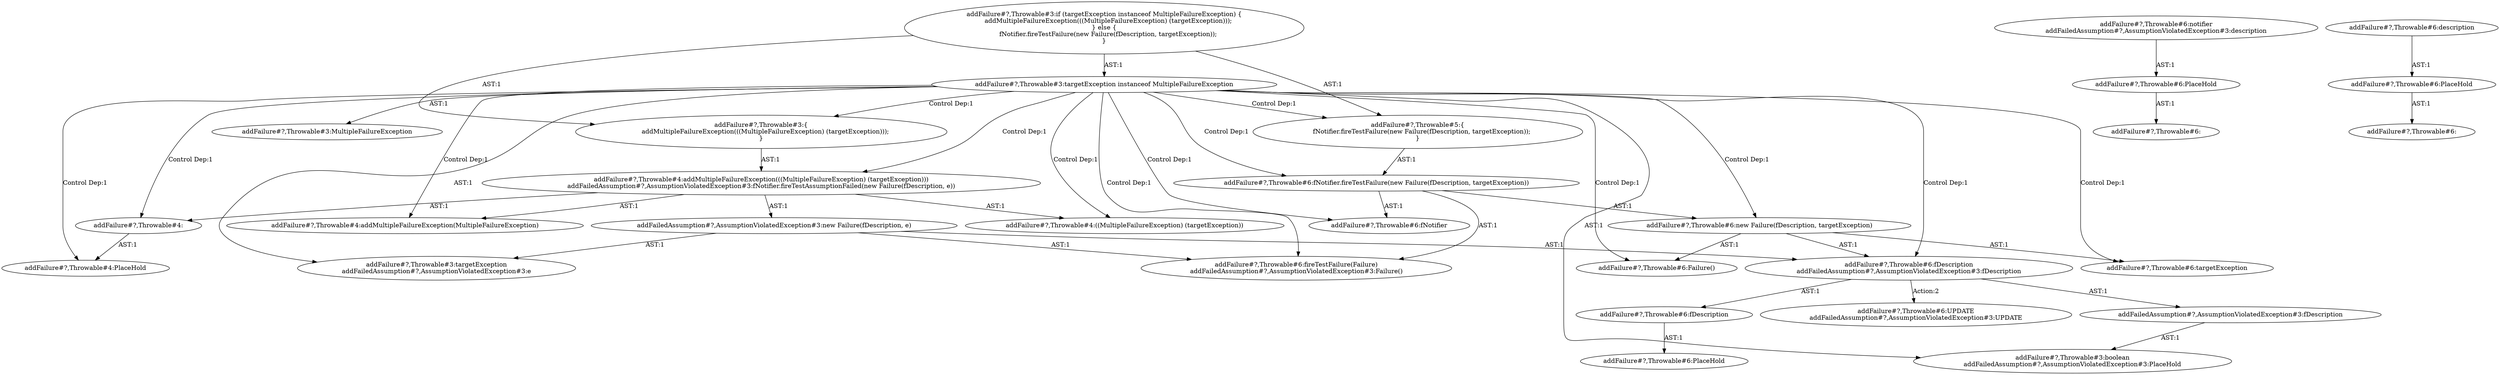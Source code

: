 digraph "Pattern" {
0 [label="addFailure#?,Throwable#6:UPDATE
addFailedAssumption#?,AssumptionViolatedException#3:UPDATE" shape=ellipse]
1 [label="addFailure#?,Throwable#6:fDescription
addFailedAssumption#?,AssumptionViolatedException#3:fDescription" shape=ellipse]
2 [label="addFailure#?,Throwable#3:targetException instanceof MultipleFailureException" shape=ellipse]
3 [label="addFailure#?,Throwable#3:if (targetException instanceof MultipleFailureException) \{
    addMultipleFailureException(((MultipleFailureException) (targetException)));
\} else \{
    fNotifier.fireTestFailure(new Failure(fDescription, targetException));
\}" shape=ellipse]
4 [label="addFailure#?,Throwable#3:boolean
addFailedAssumption#?,AssumptionViolatedException#3:PlaceHold" shape=ellipse]
5 [label="addFailure#?,Throwable#3:targetException
addFailedAssumption#?,AssumptionViolatedException#3:e" shape=ellipse]
6 [label="addFailure#?,Throwable#3:MultipleFailureException" shape=ellipse]
7 [label="addFailure#?,Throwable#3:\{
    addMultipleFailureException(((MultipleFailureException) (targetException)));
\}" shape=ellipse]
8 [label="addFailure#?,Throwable#4:addMultipleFailureException(((MultipleFailureException) (targetException)))
addFailedAssumption#?,AssumptionViolatedException#3:fNotifier.fireTestAssumptionFailed(new Failure(fDescription, e))" shape=ellipse]
9 [label="addFailure#?,Throwable#4:addMultipleFailureException(MultipleFailureException)" shape=ellipse]
10 [label="addFailure#?,Throwable#4:" shape=ellipse]
11 [label="addFailure#?,Throwable#4:PlaceHold" shape=ellipse]
12 [label="addFailure#?,Throwable#4:((MultipleFailureException) (targetException))" shape=ellipse]
13 [label="addFailure#?,Throwable#5:\{
    fNotifier.fireTestFailure(new Failure(fDescription, targetException));
\}" shape=ellipse]
14 [label="addFailure#?,Throwable#6:fNotifier.fireTestFailure(new Failure(fDescription, targetException))" shape=ellipse]
15 [label="addFailure#?,Throwable#6:fireTestFailure(Failure)
addFailedAssumption#?,AssumptionViolatedException#3:Failure()" shape=ellipse]
16 [label="addFailure#?,Throwable#6:fNotifier" shape=ellipse]
17 [label="addFailure#?,Throwable#6:new Failure(fDescription, targetException)" shape=ellipse]
18 [label="addFailure#?,Throwable#6:Failure()" shape=ellipse]
19 [label="addFailure#?,Throwable#6:targetException" shape=ellipse]
20 [label="addFailure#?,Throwable#6:notifier
addFailedAssumption#?,AssumptionViolatedException#3:description" shape=ellipse]
21 [label="addFailure#?,Throwable#6:PlaceHold" shape=ellipse]
22 [label="addFailure#?,Throwable#6:" shape=ellipse]
23 [label="addFailure#?,Throwable#6:description" shape=ellipse]
24 [label="addFailure#?,Throwable#6:PlaceHold" shape=ellipse]
25 [label="addFailure#?,Throwable#6:" shape=ellipse]
26 [label="addFailure#?,Throwable#6:fDescription" shape=ellipse]
27 [label="addFailure#?,Throwable#6:PlaceHold" shape=ellipse]
28 [label="addFailedAssumption#?,AssumptionViolatedException#3:fDescription" shape=ellipse]
29 [label="addFailedAssumption#?,AssumptionViolatedException#3:new Failure(fDescription, e)" shape=ellipse]
1 -> 0 [label="Action:2"];
1 -> 26 [label="AST:1"];
1 -> 28 [label="AST:1"];
2 -> 1 [label="Control Dep:1"];
2 -> 4 [label="AST:1"];
2 -> 5 [label="AST:1"];
2 -> 6 [label="AST:1"];
2 -> 7 [label="Control Dep:1"];
2 -> 8 [label="Control Dep:1"];
2 -> 9 [label="Control Dep:1"];
2 -> 10 [label="Control Dep:1"];
2 -> 11 [label="Control Dep:1"];
2 -> 12 [label="Control Dep:1"];
2 -> 13 [label="Control Dep:1"];
2 -> 14 [label="Control Dep:1"];
2 -> 15 [label="Control Dep:1"];
2 -> 16 [label="Control Dep:1"];
2 -> 17 [label="Control Dep:1"];
2 -> 18 [label="Control Dep:1"];
2 -> 19 [label="Control Dep:1"];
3 -> 2 [label="AST:1"];
3 -> 7 [label="AST:1"];
3 -> 13 [label="AST:1"];
7 -> 8 [label="AST:1"];
8 -> 10 [label="AST:1"];
8 -> 9 [label="AST:1"];
8 -> 12 [label="AST:1"];
8 -> 29 [label="AST:1"];
10 -> 11 [label="AST:1"];
13 -> 14 [label="AST:1"];
14 -> 16 [label="AST:1"];
14 -> 15 [label="AST:1"];
14 -> 17 [label="AST:1"];
17 -> 1 [label="AST:1"];
17 -> 18 [label="AST:1"];
17 -> 19 [label="AST:1"];
20 -> 21 [label="AST:1"];
21 -> 22 [label="AST:1"];
23 -> 24 [label="AST:1"];
24 -> 25 [label="AST:1"];
26 -> 27 [label="AST:1"];
28 -> 4 [label="AST:1"];
29 -> 15 [label="AST:1"];
29 -> 1 [label="AST:1"];
29 -> 5 [label="AST:1"];
}